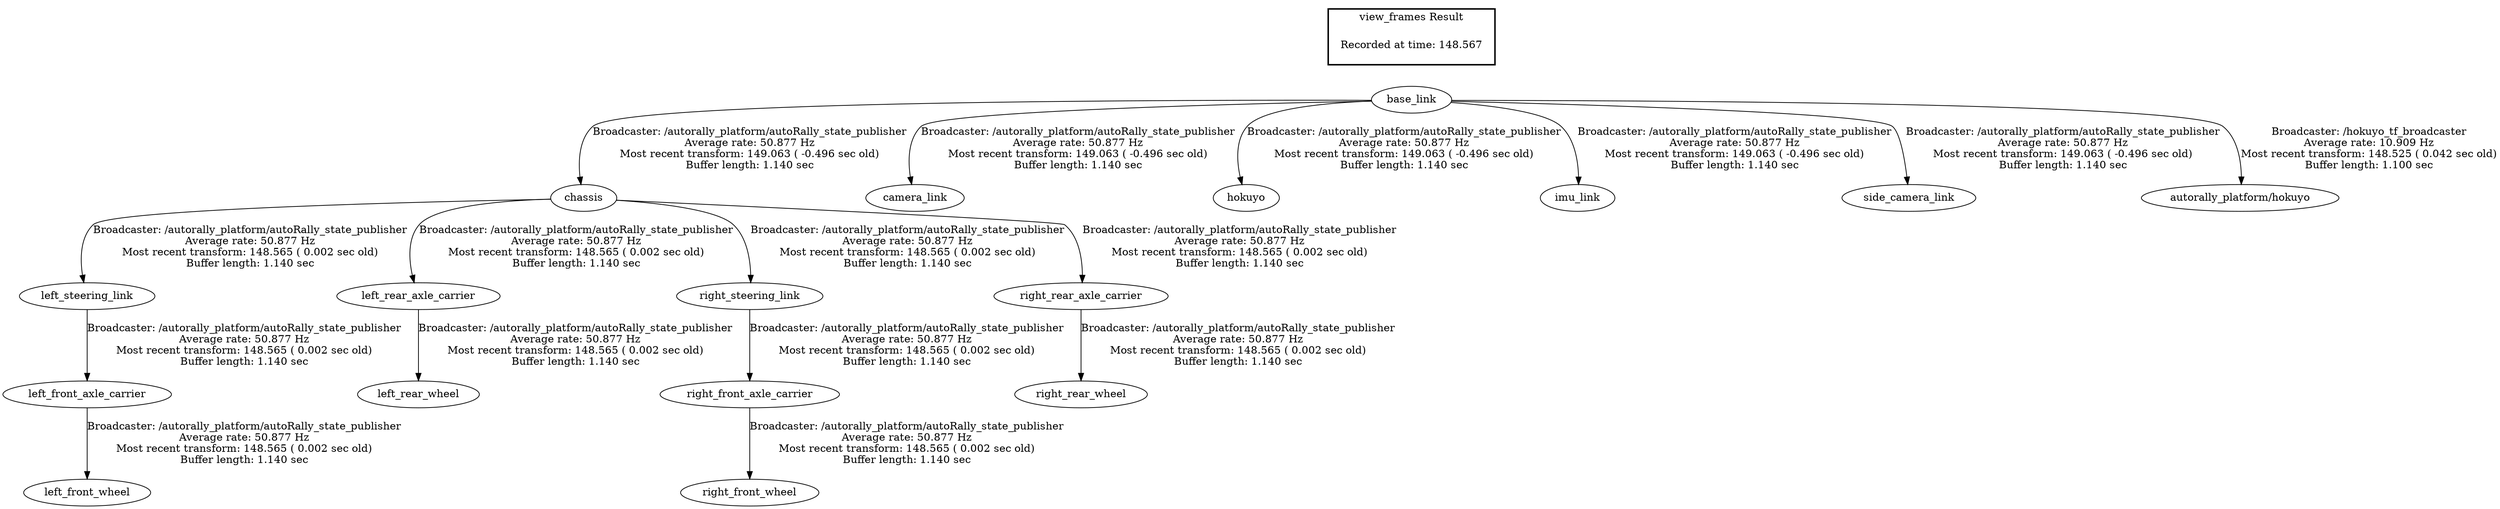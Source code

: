 digraph G {
"base_link" -> "chassis"[label="Broadcaster: /autorally_platform/autoRally_state_publisher\nAverage rate: 50.877 Hz\nMost recent transform: 149.063 ( -0.496 sec old)\nBuffer length: 1.140 sec\n"];
"base_link" -> "camera_link"[label="Broadcaster: /autorally_platform/autoRally_state_publisher\nAverage rate: 50.877 Hz\nMost recent transform: 149.063 ( -0.496 sec old)\nBuffer length: 1.140 sec\n"];
"base_link" -> "hokuyo"[label="Broadcaster: /autorally_platform/autoRally_state_publisher\nAverage rate: 50.877 Hz\nMost recent transform: 149.063 ( -0.496 sec old)\nBuffer length: 1.140 sec\n"];
"base_link" -> "imu_link"[label="Broadcaster: /autorally_platform/autoRally_state_publisher\nAverage rate: 50.877 Hz\nMost recent transform: 149.063 ( -0.496 sec old)\nBuffer length: 1.140 sec\n"];
"base_link" -> "side_camera_link"[label="Broadcaster: /autorally_platform/autoRally_state_publisher\nAverage rate: 50.877 Hz\nMost recent transform: 149.063 ( -0.496 sec old)\nBuffer length: 1.140 sec\n"];
"left_front_axle_carrier" -> "left_front_wheel"[label="Broadcaster: /autorally_platform/autoRally_state_publisher\nAverage rate: 50.877 Hz\nMost recent transform: 148.565 ( 0.002 sec old)\nBuffer length: 1.140 sec\n"];
"left_steering_link" -> "left_front_axle_carrier"[label="Broadcaster: /autorally_platform/autoRally_state_publisher\nAverage rate: 50.877 Hz\nMost recent transform: 148.565 ( 0.002 sec old)\nBuffer length: 1.140 sec\n"];
"chassis" -> "left_steering_link"[label="Broadcaster: /autorally_platform/autoRally_state_publisher\nAverage rate: 50.877 Hz\nMost recent transform: 148.565 ( 0.002 sec old)\nBuffer length: 1.140 sec\n"];
"left_rear_axle_carrier" -> "left_rear_wheel"[label="Broadcaster: /autorally_platform/autoRally_state_publisher\nAverage rate: 50.877 Hz\nMost recent transform: 148.565 ( 0.002 sec old)\nBuffer length: 1.140 sec\n"];
"chassis" -> "left_rear_axle_carrier"[label="Broadcaster: /autorally_platform/autoRally_state_publisher\nAverage rate: 50.877 Hz\nMost recent transform: 148.565 ( 0.002 sec old)\nBuffer length: 1.140 sec\n"];
"right_front_axle_carrier" -> "right_front_wheel"[label="Broadcaster: /autorally_platform/autoRally_state_publisher\nAverage rate: 50.877 Hz\nMost recent transform: 148.565 ( 0.002 sec old)\nBuffer length: 1.140 sec\n"];
"right_steering_link" -> "right_front_axle_carrier"[label="Broadcaster: /autorally_platform/autoRally_state_publisher\nAverage rate: 50.877 Hz\nMost recent transform: 148.565 ( 0.002 sec old)\nBuffer length: 1.140 sec\n"];
"chassis" -> "right_steering_link"[label="Broadcaster: /autorally_platform/autoRally_state_publisher\nAverage rate: 50.877 Hz\nMost recent transform: 148.565 ( 0.002 sec old)\nBuffer length: 1.140 sec\n"];
"right_rear_axle_carrier" -> "right_rear_wheel"[label="Broadcaster: /autorally_platform/autoRally_state_publisher\nAverage rate: 50.877 Hz\nMost recent transform: 148.565 ( 0.002 sec old)\nBuffer length: 1.140 sec\n"];
"chassis" -> "right_rear_axle_carrier"[label="Broadcaster: /autorally_platform/autoRally_state_publisher\nAverage rate: 50.877 Hz\nMost recent transform: 148.565 ( 0.002 sec old)\nBuffer length: 1.140 sec\n"];
"base_link" -> "autorally_platform/hokuyo"[label="Broadcaster: /hokuyo_tf_broadcaster\nAverage rate: 10.909 Hz\nMost recent transform: 148.525 ( 0.042 sec old)\nBuffer length: 1.100 sec\n"];
edge [style=invis];
 subgraph cluster_legend { style=bold; color=black; label ="view_frames Result";
"Recorded at time: 148.567"[ shape=plaintext ] ;
 }->"base_link";
}